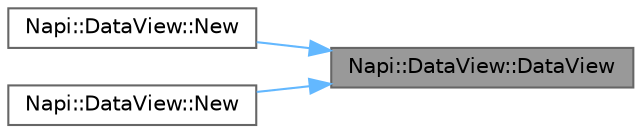 digraph "Napi::DataView::DataView"
{
 // LATEX_PDF_SIZE
  bgcolor="transparent";
  edge [fontname=Helvetica,fontsize=10,labelfontname=Helvetica,labelfontsize=10];
  node [fontname=Helvetica,fontsize=10,shape=box,height=0.2,width=0.4];
  rankdir="RL";
  Node1 [id="Node000001",label="Napi::DataView::DataView",height=0.2,width=0.4,color="gray40", fillcolor="grey60", style="filled", fontcolor="black",tooltip="Creates a new empty DataView instance."];
  Node1 -> Node2 [id="edge1_Node000001_Node000002",dir="back",color="steelblue1",style="solid",tooltip=" "];
  Node2 [id="Node000002",label="Napi::DataView::New",height=0.2,width=0.4,color="grey40", fillcolor="white", style="filled",URL="$class_napi_1_1_data_view.html#a0f5c45233562befdc5e9064d922b89c1",tooltip=" "];
  Node1 -> Node3 [id="edge2_Node000001_Node000003",dir="back",color="steelblue1",style="solid",tooltip=" "];
  Node3 [id="Node000003",label="Napi::DataView::New",height=0.2,width=0.4,color="grey40", fillcolor="white", style="filled",URL="$class_napi_1_1_data_view.html#a75aca6a99e5d79a23a3dfbcfc3c29af1",tooltip=" "];
}
